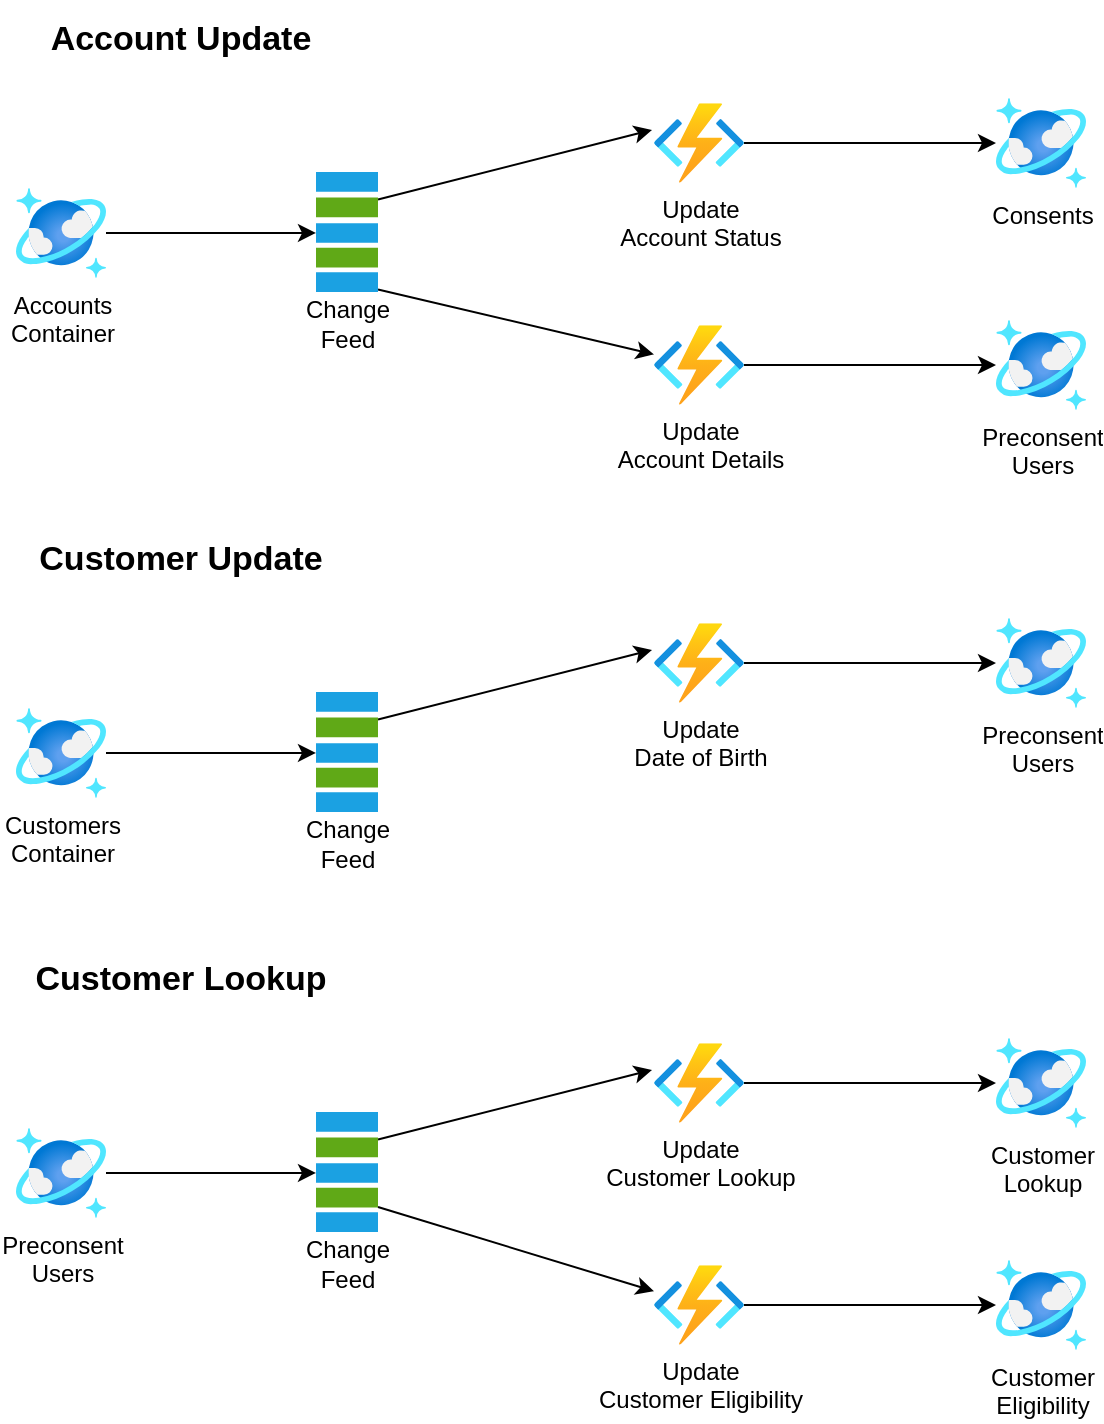 <mxfile version="14.4.3" type="github">
  <diagram id="gjvZ4gOpl2NELNdTMGmE" name="Page-1">
    <mxGraphModel dx="1038" dy="580" grid="1" gridSize="10" guides="1" tooltips="1" connect="1" arrows="1" fold="1" page="1" pageScale="1" pageWidth="827" pageHeight="1169" math="0" shadow="0">
      <root>
        <mxCell id="0" />
        <mxCell id="1" parent="0" />
        <mxCell id="oMFMiWhIfmU4jBjoLOnd-48" style="edgeStyle=none;rounded=0;orthogonalLoop=1;jettySize=auto;html=1;" parent="1" source="oMFMiWhIfmU4jBjoLOnd-3" target="oMFMiWhIfmU4jBjoLOnd-28" edge="1">
          <mxGeometry relative="1" as="geometry" />
        </mxCell>
        <mxCell id="oMFMiWhIfmU4jBjoLOnd-3" value="Accounts&lt;br&gt;Container" style="aspect=fixed;html=1;points=[];align=center;image;fontSize=12;image=img/lib/azure2/databases/Azure_Cosmos_DB.svg;" parent="1" vertex="1">
          <mxGeometry x="50" y="133.99" width="45" height="45" as="geometry" />
        </mxCell>
        <mxCell id="oMFMiWhIfmU4jBjoLOnd-42" style="rounded=0;orthogonalLoop=1;jettySize=auto;html=1;" parent="1" source="oMFMiWhIfmU4jBjoLOnd-40" target="OoWtU8M--wBZisnhyXfO-1" edge="1">
          <mxGeometry relative="1" as="geometry" />
        </mxCell>
        <mxCell id="oMFMiWhIfmU4jBjoLOnd-40" value="Update&lt;br&gt;Account Details" style="aspect=fixed;html=1;points=[];align=center;image;fontSize=12;image=img/lib/azure2/compute/Function_Apps.svg;" parent="1" vertex="1">
          <mxGeometry x="369" y="202.64" width="45" height="39.71" as="geometry" />
        </mxCell>
        <mxCell id="oMFMiWhIfmU4jBjoLOnd-41" style="rounded=0;orthogonalLoop=1;jettySize=auto;html=1;" parent="1" source="oMFMiWhIfmU4jBjoLOnd-29" target="oMFMiWhIfmU4jBjoLOnd-40" edge="1">
          <mxGeometry relative="1" as="geometry" />
        </mxCell>
        <mxCell id="OoWtU8M--wBZisnhyXfO-1" value="Preconsent&lt;br&gt;Users" style="aspect=fixed;html=1;points=[];align=center;image;fontSize=12;image=img/lib/azure2/databases/Azure_Cosmos_DB.svg;" parent="1" vertex="1">
          <mxGeometry x="540" y="200.0" width="45" height="45" as="geometry" />
        </mxCell>
        <mxCell id="OoWtU8M--wBZisnhyXfO-7" style="edgeStyle=orthogonalEdgeStyle;rounded=0;orthogonalLoop=1;jettySize=auto;html=1;" parent="1" source="OoWtU8M--wBZisnhyXfO-2" target="OoWtU8M--wBZisnhyXfO-3" edge="1">
          <mxGeometry relative="1" as="geometry" />
        </mxCell>
        <mxCell id="OoWtU8M--wBZisnhyXfO-2" value="Update&lt;br&gt;Account Status" style="aspect=fixed;html=1;points=[];align=center;image;fontSize=12;image=img/lib/azure2/compute/Function_Apps.svg;" parent="1" vertex="1">
          <mxGeometry x="369" y="91.63" width="45" height="39.71" as="geometry" />
        </mxCell>
        <mxCell id="OoWtU8M--wBZisnhyXfO-3" value="Consents" style="aspect=fixed;html=1;points=[];align=center;image;fontSize=12;image=img/lib/azure2/databases/Azure_Cosmos_DB.svg;" parent="1" vertex="1">
          <mxGeometry x="540" y="88.99" width="45" height="45" as="geometry" />
        </mxCell>
        <mxCell id="OoWtU8M--wBZisnhyXfO-6" style="rounded=0;orthogonalLoop=1;jettySize=auto;html=1;entryX=-0.022;entryY=0.336;entryDx=0;entryDy=0;entryPerimeter=0;" parent="1" source="oMFMiWhIfmU4jBjoLOnd-31" target="OoWtU8M--wBZisnhyXfO-2" edge="1">
          <mxGeometry relative="1" as="geometry" />
        </mxCell>
        <mxCell id="OoWtU8M--wBZisnhyXfO-9" value="" style="group" parent="1" vertex="1" connectable="0">
          <mxGeometry x="195.5" y="126" width="40" height="86" as="geometry" />
        </mxCell>
        <mxCell id="oMFMiWhIfmU4jBjoLOnd-32" value="" style="group" parent="OoWtU8M--wBZisnhyXfO-9" vertex="1" connectable="0">
          <mxGeometry x="4.5" width="31" height="60" as="geometry" />
        </mxCell>
        <mxCell id="oMFMiWhIfmU4jBjoLOnd-27" value="" style="verticalLabelPosition=bottom;verticalAlign=top;html=1;shape=mxgraph.basic.rect;fillColor2=none;strokeWidth=1;size=20;indent=5;fillColor=#1ba1e2;fontColor=#ffffff;strokeColor=none;" parent="oMFMiWhIfmU4jBjoLOnd-32" vertex="1">
          <mxGeometry width="31" height="9.836" as="geometry" />
        </mxCell>
        <mxCell id="oMFMiWhIfmU4jBjoLOnd-28" value="" style="verticalLabelPosition=bottom;verticalAlign=top;html=1;shape=mxgraph.basic.rect;fillColor2=none;strokeWidth=1;size=20;indent=5;fillColor=#1ba1e2;fontColor=#ffffff;strokeColor=none;" parent="oMFMiWhIfmU4jBjoLOnd-32" vertex="1">
          <mxGeometry y="25.574" width="31" height="9.836" as="geometry" />
        </mxCell>
        <mxCell id="oMFMiWhIfmU4jBjoLOnd-29" value="" style="verticalLabelPosition=bottom;verticalAlign=top;html=1;shape=mxgraph.basic.rect;fillColor2=none;strokeWidth=1;size=20;indent=5;fillColor=#1ba1e2;fontColor=#ffffff;strokeColor=none;" parent="oMFMiWhIfmU4jBjoLOnd-32" vertex="1">
          <mxGeometry y="50.164" width="31" height="9.836" as="geometry" />
        </mxCell>
        <mxCell id="oMFMiWhIfmU4jBjoLOnd-30" value="" style="verticalLabelPosition=bottom;verticalAlign=top;html=1;shape=mxgraph.basic.rect;fillColor2=none;strokeWidth=1;size=20;indent=5;fillColor=#60a917;fontColor=#ffffff;strokeColor=none;" parent="oMFMiWhIfmU4jBjoLOnd-32" vertex="1">
          <mxGeometry y="37.869" width="31" height="9.836" as="geometry" />
        </mxCell>
        <mxCell id="oMFMiWhIfmU4jBjoLOnd-31" value="" style="verticalLabelPosition=bottom;verticalAlign=top;html=1;shape=mxgraph.basic.rect;fillColor2=none;strokeWidth=1;size=20;indent=5;fillColor=#60a917;fontColor=#ffffff;strokeColor=none;" parent="oMFMiWhIfmU4jBjoLOnd-32" vertex="1">
          <mxGeometry y="12.787" width="31" height="9.836" as="geometry" />
        </mxCell>
        <mxCell id="OoWtU8M--wBZisnhyXfO-8" value="Change&lt;br&gt;Feed" style="text;html=1;strokeColor=none;fillColor=none;align=center;verticalAlign=middle;whiteSpace=wrap;rounded=0;" parent="OoWtU8M--wBZisnhyXfO-9" vertex="1">
          <mxGeometry y="66" width="40" height="20" as="geometry" />
        </mxCell>
        <mxCell id="OoWtU8M--wBZisnhyXfO-10" value="Account Update" style="text;html=1;strokeColor=none;fillColor=none;align=center;verticalAlign=middle;whiteSpace=wrap;rounded=0;fontSize=17;fontStyle=1" parent="1" vertex="1">
          <mxGeometry x="50" y="40" width="165" height="40" as="geometry" />
        </mxCell>
        <mxCell id="OoWtU8M--wBZisnhyXfO-30" style="edgeStyle=none;rounded=0;orthogonalLoop=1;jettySize=auto;html=1;" parent="1" source="OoWtU8M--wBZisnhyXfO-31" target="OoWtU8M--wBZisnhyXfO-43" edge="1">
          <mxGeometry relative="1" as="geometry" />
        </mxCell>
        <mxCell id="OoWtU8M--wBZisnhyXfO-31" value="Customers&lt;br&gt;Container" style="aspect=fixed;html=1;points=[];align=center;image;fontSize=12;image=img/lib/azure2/databases/Azure_Cosmos_DB.svg;" parent="1" vertex="1">
          <mxGeometry x="50" y="393.99" width="45" height="45" as="geometry" />
        </mxCell>
        <mxCell id="OoWtU8M--wBZisnhyXfO-36" style="edgeStyle=orthogonalEdgeStyle;rounded=0;orthogonalLoop=1;jettySize=auto;html=1;" parent="1" source="OoWtU8M--wBZisnhyXfO-37" target="OoWtU8M--wBZisnhyXfO-38" edge="1">
          <mxGeometry relative="1" as="geometry" />
        </mxCell>
        <mxCell id="OoWtU8M--wBZisnhyXfO-37" value="Update&lt;br&gt;Date of Birth" style="aspect=fixed;html=1;points=[];align=center;image;fontSize=12;image=img/lib/azure2/compute/Function_Apps.svg;" parent="1" vertex="1">
          <mxGeometry x="369" y="351.63" width="45" height="39.71" as="geometry" />
        </mxCell>
        <mxCell id="OoWtU8M--wBZisnhyXfO-38" value="Preconsent&lt;br&gt;Users" style="aspect=fixed;html=1;points=[];align=center;image;fontSize=12;image=img/lib/azure2/databases/Azure_Cosmos_DB.svg;" parent="1" vertex="1">
          <mxGeometry x="540" y="348.99" width="45" height="45" as="geometry" />
        </mxCell>
        <mxCell id="OoWtU8M--wBZisnhyXfO-39" style="rounded=0;orthogonalLoop=1;jettySize=auto;html=1;entryX=-0.022;entryY=0.336;entryDx=0;entryDy=0;entryPerimeter=0;" parent="1" source="OoWtU8M--wBZisnhyXfO-46" target="OoWtU8M--wBZisnhyXfO-37" edge="1">
          <mxGeometry relative="1" as="geometry" />
        </mxCell>
        <mxCell id="OoWtU8M--wBZisnhyXfO-40" value="" style="group" parent="1" vertex="1" connectable="0">
          <mxGeometry x="195.5" y="386" width="40" height="86" as="geometry" />
        </mxCell>
        <mxCell id="OoWtU8M--wBZisnhyXfO-41" value="" style="group" parent="OoWtU8M--wBZisnhyXfO-40" vertex="1" connectable="0">
          <mxGeometry x="4.5" width="31" height="60" as="geometry" />
        </mxCell>
        <mxCell id="OoWtU8M--wBZisnhyXfO-42" value="" style="verticalLabelPosition=bottom;verticalAlign=top;html=1;shape=mxgraph.basic.rect;fillColor2=none;strokeWidth=1;size=20;indent=5;fillColor=#1ba1e2;fontColor=#ffffff;strokeColor=none;" parent="OoWtU8M--wBZisnhyXfO-41" vertex="1">
          <mxGeometry width="31" height="9.836" as="geometry" />
        </mxCell>
        <mxCell id="OoWtU8M--wBZisnhyXfO-43" value="" style="verticalLabelPosition=bottom;verticalAlign=top;html=1;shape=mxgraph.basic.rect;fillColor2=none;strokeWidth=1;size=20;indent=5;fillColor=#1ba1e2;fontColor=#ffffff;strokeColor=none;" parent="OoWtU8M--wBZisnhyXfO-41" vertex="1">
          <mxGeometry y="25.574" width="31" height="9.836" as="geometry" />
        </mxCell>
        <mxCell id="OoWtU8M--wBZisnhyXfO-44" value="" style="verticalLabelPosition=bottom;verticalAlign=top;html=1;shape=mxgraph.basic.rect;fillColor2=none;strokeWidth=1;size=20;indent=5;fillColor=#1ba1e2;fontColor=#ffffff;strokeColor=none;" parent="OoWtU8M--wBZisnhyXfO-41" vertex="1">
          <mxGeometry y="50.164" width="31" height="9.836" as="geometry" />
        </mxCell>
        <mxCell id="OoWtU8M--wBZisnhyXfO-45" value="" style="verticalLabelPosition=bottom;verticalAlign=top;html=1;shape=mxgraph.basic.rect;fillColor2=none;strokeWidth=1;size=20;indent=5;fillColor=#60a917;fontColor=#ffffff;strokeColor=none;" parent="OoWtU8M--wBZisnhyXfO-41" vertex="1">
          <mxGeometry y="37.869" width="31" height="9.836" as="geometry" />
        </mxCell>
        <mxCell id="OoWtU8M--wBZisnhyXfO-46" value="" style="verticalLabelPosition=bottom;verticalAlign=top;html=1;shape=mxgraph.basic.rect;fillColor2=none;strokeWidth=1;size=20;indent=5;fillColor=#60a917;fontColor=#ffffff;strokeColor=none;" parent="OoWtU8M--wBZisnhyXfO-41" vertex="1">
          <mxGeometry y="12.787" width="31" height="9.836" as="geometry" />
        </mxCell>
        <mxCell id="OoWtU8M--wBZisnhyXfO-47" value="Change&lt;br&gt;Feed" style="text;html=1;strokeColor=none;fillColor=none;align=center;verticalAlign=middle;whiteSpace=wrap;rounded=0;" parent="OoWtU8M--wBZisnhyXfO-40" vertex="1">
          <mxGeometry y="66" width="40" height="20" as="geometry" />
        </mxCell>
        <mxCell id="OoWtU8M--wBZisnhyXfO-48" value="Customer Update" style="text;html=1;strokeColor=none;fillColor=none;align=center;verticalAlign=middle;whiteSpace=wrap;rounded=0;fontSize=17;fontStyle=1" parent="1" vertex="1">
          <mxGeometry x="50" y="300" width="165" height="40" as="geometry" />
        </mxCell>
        <mxCell id="OoWtU8M--wBZisnhyXfO-50" style="edgeStyle=none;rounded=0;orthogonalLoop=1;jettySize=auto;html=1;" parent="1" source="OoWtU8M--wBZisnhyXfO-51" target="OoWtU8M--wBZisnhyXfO-59" edge="1">
          <mxGeometry relative="1" as="geometry" />
        </mxCell>
        <mxCell id="OoWtU8M--wBZisnhyXfO-51" value="Preconsent&lt;br&gt;Users" style="aspect=fixed;html=1;points=[];align=center;image;fontSize=12;image=img/lib/azure2/databases/Azure_Cosmos_DB.svg;" parent="1" vertex="1">
          <mxGeometry x="50" y="603.99" width="45" height="45" as="geometry" />
        </mxCell>
        <mxCell id="OoWtU8M--wBZisnhyXfO-52" style="edgeStyle=orthogonalEdgeStyle;rounded=0;orthogonalLoop=1;jettySize=auto;html=1;" parent="1" source="OoWtU8M--wBZisnhyXfO-53" target="OoWtU8M--wBZisnhyXfO-54" edge="1">
          <mxGeometry relative="1" as="geometry" />
        </mxCell>
        <mxCell id="OoWtU8M--wBZisnhyXfO-53" value="Update&lt;br&gt;Customer Lookup" style="aspect=fixed;html=1;points=[];align=center;image;fontSize=12;image=img/lib/azure2/compute/Function_Apps.svg;" parent="1" vertex="1">
          <mxGeometry x="369" y="561.63" width="45" height="39.71" as="geometry" />
        </mxCell>
        <mxCell id="OoWtU8M--wBZisnhyXfO-54" value="Customer&lt;br&gt;Lookup" style="aspect=fixed;html=1;points=[];align=center;image;fontSize=12;image=img/lib/azure2/databases/Azure_Cosmos_DB.svg;" parent="1" vertex="1">
          <mxGeometry x="540" y="558.99" width="45" height="45" as="geometry" />
        </mxCell>
        <mxCell id="OoWtU8M--wBZisnhyXfO-55" style="rounded=0;orthogonalLoop=1;jettySize=auto;html=1;entryX=-0.022;entryY=0.336;entryDx=0;entryDy=0;entryPerimeter=0;" parent="1" source="OoWtU8M--wBZisnhyXfO-62" target="OoWtU8M--wBZisnhyXfO-53" edge="1">
          <mxGeometry relative="1" as="geometry" />
        </mxCell>
        <mxCell id="OoWtU8M--wBZisnhyXfO-56" value="" style="group" parent="1" vertex="1" connectable="0">
          <mxGeometry x="195.5" y="596" width="40" height="86" as="geometry" />
        </mxCell>
        <mxCell id="OoWtU8M--wBZisnhyXfO-57" value="" style="group" parent="OoWtU8M--wBZisnhyXfO-56" vertex="1" connectable="0">
          <mxGeometry x="4.5" width="31" height="60" as="geometry" />
        </mxCell>
        <mxCell id="OoWtU8M--wBZisnhyXfO-58" value="" style="verticalLabelPosition=bottom;verticalAlign=top;html=1;shape=mxgraph.basic.rect;fillColor2=none;strokeWidth=1;size=20;indent=5;fillColor=#1ba1e2;fontColor=#ffffff;strokeColor=none;" parent="OoWtU8M--wBZisnhyXfO-57" vertex="1">
          <mxGeometry width="31" height="9.836" as="geometry" />
        </mxCell>
        <mxCell id="OoWtU8M--wBZisnhyXfO-59" value="" style="verticalLabelPosition=bottom;verticalAlign=top;html=1;shape=mxgraph.basic.rect;fillColor2=none;strokeWidth=1;size=20;indent=5;fillColor=#1ba1e2;fontColor=#ffffff;strokeColor=none;" parent="OoWtU8M--wBZisnhyXfO-57" vertex="1">
          <mxGeometry y="25.574" width="31" height="9.836" as="geometry" />
        </mxCell>
        <mxCell id="OoWtU8M--wBZisnhyXfO-60" value="" style="verticalLabelPosition=bottom;verticalAlign=top;html=1;shape=mxgraph.basic.rect;fillColor2=none;strokeWidth=1;size=20;indent=5;fillColor=#1ba1e2;fontColor=#ffffff;strokeColor=none;" parent="OoWtU8M--wBZisnhyXfO-57" vertex="1">
          <mxGeometry y="50.164" width="31" height="9.836" as="geometry" />
        </mxCell>
        <mxCell id="OoWtU8M--wBZisnhyXfO-61" value="" style="verticalLabelPosition=bottom;verticalAlign=top;html=1;shape=mxgraph.basic.rect;fillColor2=none;strokeWidth=1;size=20;indent=5;fillColor=#60a917;fontColor=#ffffff;strokeColor=none;" parent="OoWtU8M--wBZisnhyXfO-57" vertex="1">
          <mxGeometry y="37.869" width="31" height="9.836" as="geometry" />
        </mxCell>
        <mxCell id="OoWtU8M--wBZisnhyXfO-62" value="" style="verticalLabelPosition=bottom;verticalAlign=top;html=1;shape=mxgraph.basic.rect;fillColor2=none;strokeWidth=1;size=20;indent=5;fillColor=#60a917;fontColor=#ffffff;strokeColor=none;" parent="OoWtU8M--wBZisnhyXfO-57" vertex="1">
          <mxGeometry y="12.787" width="31" height="9.836" as="geometry" />
        </mxCell>
        <mxCell id="OoWtU8M--wBZisnhyXfO-63" value="Change&lt;br&gt;Feed" style="text;html=1;strokeColor=none;fillColor=none;align=center;verticalAlign=middle;whiteSpace=wrap;rounded=0;" parent="OoWtU8M--wBZisnhyXfO-56" vertex="1">
          <mxGeometry y="66" width="40" height="20" as="geometry" />
        </mxCell>
        <mxCell id="OoWtU8M--wBZisnhyXfO-64" value="Customer Lookup" style="text;html=1;strokeColor=none;fillColor=none;align=center;verticalAlign=middle;whiteSpace=wrap;rounded=0;fontSize=17;fontStyle=1" parent="1" vertex="1">
          <mxGeometry x="50" y="510" width="165" height="40" as="geometry" />
        </mxCell>
        <mxCell id="P0eFKt6O6_u8Fyc4BtCG-4" style="edgeStyle=none;rounded=0;orthogonalLoop=1;jettySize=auto;html=1;startArrow=none;startFill=0;" edge="1" parent="1" source="P0eFKt6O6_u8Fyc4BtCG-1" target="P0eFKt6O6_u8Fyc4BtCG-2">
          <mxGeometry relative="1" as="geometry" />
        </mxCell>
        <mxCell id="P0eFKt6O6_u8Fyc4BtCG-1" value="Update&lt;br&gt;Customer Eligibility" style="aspect=fixed;html=1;points=[];align=center;image;fontSize=12;image=img/lib/azure2/compute/Function_Apps.svg;" vertex="1" parent="1">
          <mxGeometry x="369" y="672.64" width="45" height="39.71" as="geometry" />
        </mxCell>
        <mxCell id="P0eFKt6O6_u8Fyc4BtCG-2" value="Customer&lt;br&gt;Eligibility" style="aspect=fixed;html=1;points=[];align=center;image;fontSize=12;image=img/lib/azure2/databases/Azure_Cosmos_DB.svg;" vertex="1" parent="1">
          <mxGeometry x="540" y="670" width="45" height="45" as="geometry" />
        </mxCell>
        <mxCell id="P0eFKt6O6_u8Fyc4BtCG-3" style="rounded=0;orthogonalLoop=1;jettySize=auto;html=1;startArrow=none;startFill=0;" edge="1" parent="1" source="OoWtU8M--wBZisnhyXfO-61" target="P0eFKt6O6_u8Fyc4BtCG-1">
          <mxGeometry relative="1" as="geometry" />
        </mxCell>
      </root>
    </mxGraphModel>
  </diagram>
</mxfile>
